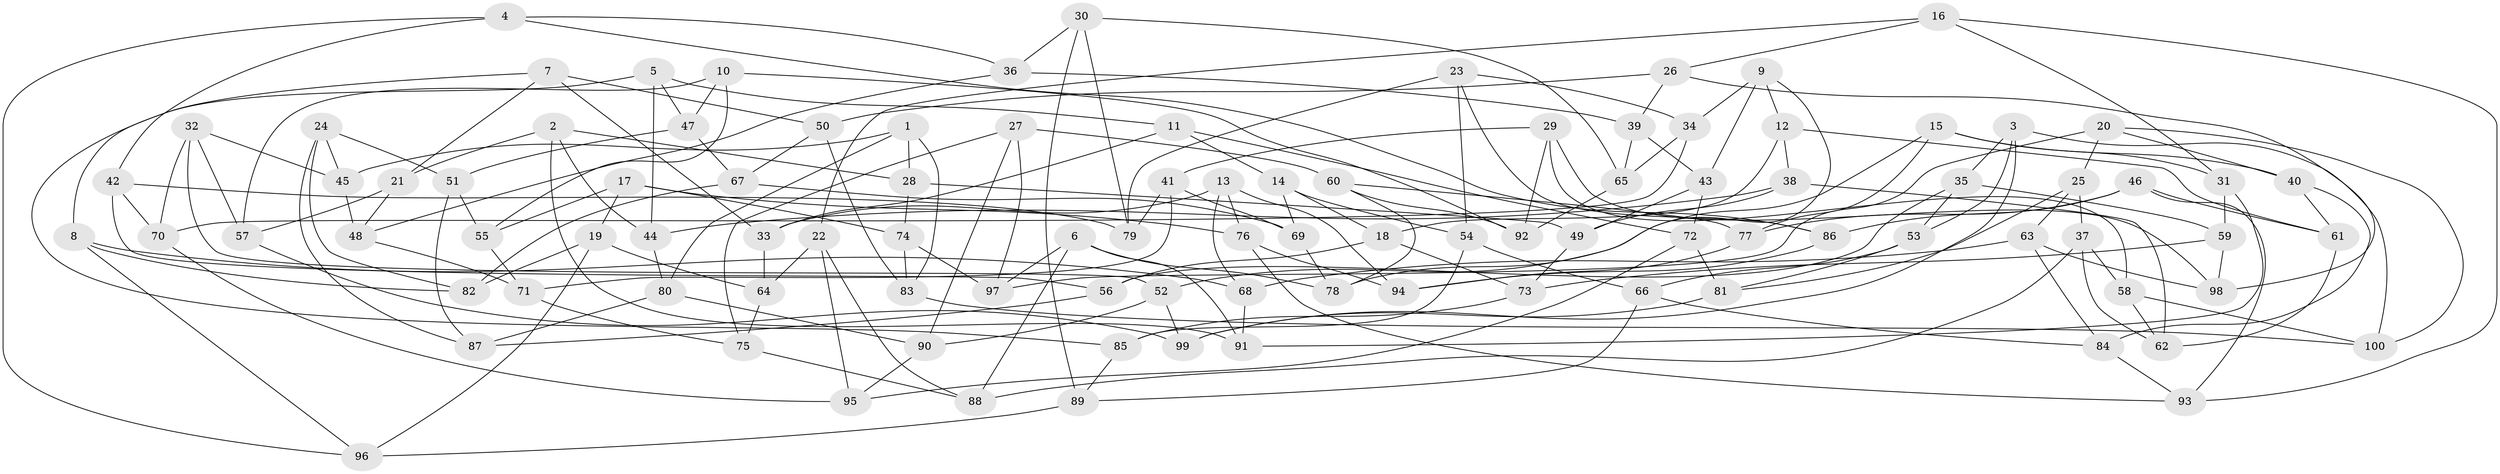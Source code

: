 // Generated by graph-tools (version 1.1) at 2025/39/02/21/25 10:39:01]
// undirected, 100 vertices, 200 edges
graph export_dot {
graph [start="1"]
  node [color=gray90,style=filled];
  1;
  2;
  3;
  4;
  5;
  6;
  7;
  8;
  9;
  10;
  11;
  12;
  13;
  14;
  15;
  16;
  17;
  18;
  19;
  20;
  21;
  22;
  23;
  24;
  25;
  26;
  27;
  28;
  29;
  30;
  31;
  32;
  33;
  34;
  35;
  36;
  37;
  38;
  39;
  40;
  41;
  42;
  43;
  44;
  45;
  46;
  47;
  48;
  49;
  50;
  51;
  52;
  53;
  54;
  55;
  56;
  57;
  58;
  59;
  60;
  61;
  62;
  63;
  64;
  65;
  66;
  67;
  68;
  69;
  70;
  71;
  72;
  73;
  74;
  75;
  76;
  77;
  78;
  79;
  80;
  81;
  82;
  83;
  84;
  85;
  86;
  87;
  88;
  89;
  90;
  91;
  92;
  93;
  94;
  95;
  96;
  97;
  98;
  99;
  100;
  1 -- 80;
  1 -- 83;
  1 -- 45;
  1 -- 28;
  2 -- 44;
  2 -- 21;
  2 -- 91;
  2 -- 28;
  3 -- 100;
  3 -- 35;
  3 -- 53;
  3 -- 99;
  4 -- 42;
  4 -- 36;
  4 -- 86;
  4 -- 96;
  5 -- 47;
  5 -- 11;
  5 -- 85;
  5 -- 44;
  6 -- 88;
  6 -- 78;
  6 -- 91;
  6 -- 97;
  7 -- 33;
  7 -- 21;
  7 -- 8;
  7 -- 50;
  8 -- 96;
  8 -- 82;
  8 -- 68;
  9 -- 78;
  9 -- 43;
  9 -- 34;
  9 -- 12;
  10 -- 92;
  10 -- 55;
  10 -- 47;
  10 -- 57;
  11 -- 72;
  11 -- 14;
  11 -- 33;
  12 -- 18;
  12 -- 61;
  12 -- 38;
  13 -- 68;
  13 -- 76;
  13 -- 33;
  13 -- 94;
  14 -- 54;
  14 -- 69;
  14 -- 18;
  15 -- 31;
  15 -- 52;
  15 -- 77;
  15 -- 40;
  16 -- 31;
  16 -- 93;
  16 -- 26;
  16 -- 22;
  17 -- 55;
  17 -- 74;
  17 -- 76;
  17 -- 19;
  18 -- 73;
  18 -- 56;
  19 -- 64;
  19 -- 96;
  19 -- 82;
  20 -- 40;
  20 -- 25;
  20 -- 97;
  20 -- 100;
  21 -- 57;
  21 -- 48;
  22 -- 64;
  22 -- 95;
  22 -- 88;
  23 -- 79;
  23 -- 86;
  23 -- 54;
  23 -- 34;
  24 -- 82;
  24 -- 51;
  24 -- 87;
  24 -- 45;
  25 -- 37;
  25 -- 81;
  25 -- 63;
  26 -- 98;
  26 -- 39;
  26 -- 50;
  27 -- 75;
  27 -- 97;
  27 -- 90;
  27 -- 60;
  28 -- 49;
  28 -- 74;
  29 -- 98;
  29 -- 58;
  29 -- 41;
  29 -- 92;
  30 -- 65;
  30 -- 36;
  30 -- 89;
  30 -- 79;
  31 -- 91;
  31 -- 59;
  32 -- 70;
  32 -- 45;
  32 -- 57;
  32 -- 52;
  33 -- 64;
  34 -- 70;
  34 -- 65;
  35 -- 59;
  35 -- 53;
  35 -- 56;
  36 -- 48;
  36 -- 39;
  37 -- 62;
  37 -- 88;
  37 -- 58;
  38 -- 62;
  38 -- 44;
  38 -- 49;
  39 -- 65;
  39 -- 43;
  40 -- 84;
  40 -- 61;
  41 -- 71;
  41 -- 79;
  41 -- 69;
  42 -- 70;
  42 -- 56;
  42 -- 79;
  43 -- 72;
  43 -- 49;
  44 -- 80;
  45 -- 48;
  46 -- 61;
  46 -- 86;
  46 -- 77;
  46 -- 93;
  47 -- 51;
  47 -- 67;
  48 -- 71;
  49 -- 73;
  50 -- 67;
  50 -- 83;
  51 -- 87;
  51 -- 55;
  52 -- 99;
  52 -- 90;
  53 -- 66;
  53 -- 81;
  54 -- 66;
  54 -- 85;
  55 -- 71;
  56 -- 87;
  57 -- 99;
  58 -- 100;
  58 -- 62;
  59 -- 98;
  59 -- 73;
  60 -- 77;
  60 -- 92;
  60 -- 78;
  61 -- 62;
  63 -- 68;
  63 -- 84;
  63 -- 98;
  64 -- 75;
  65 -- 92;
  66 -- 84;
  66 -- 89;
  67 -- 82;
  67 -- 69;
  68 -- 91;
  69 -- 78;
  70 -- 95;
  71 -- 75;
  72 -- 95;
  72 -- 81;
  73 -- 85;
  74 -- 83;
  74 -- 97;
  75 -- 88;
  76 -- 93;
  76 -- 94;
  77 -- 94;
  80 -- 90;
  80 -- 87;
  81 -- 99;
  83 -- 100;
  84 -- 93;
  85 -- 89;
  86 -- 94;
  89 -- 96;
  90 -- 95;
}
